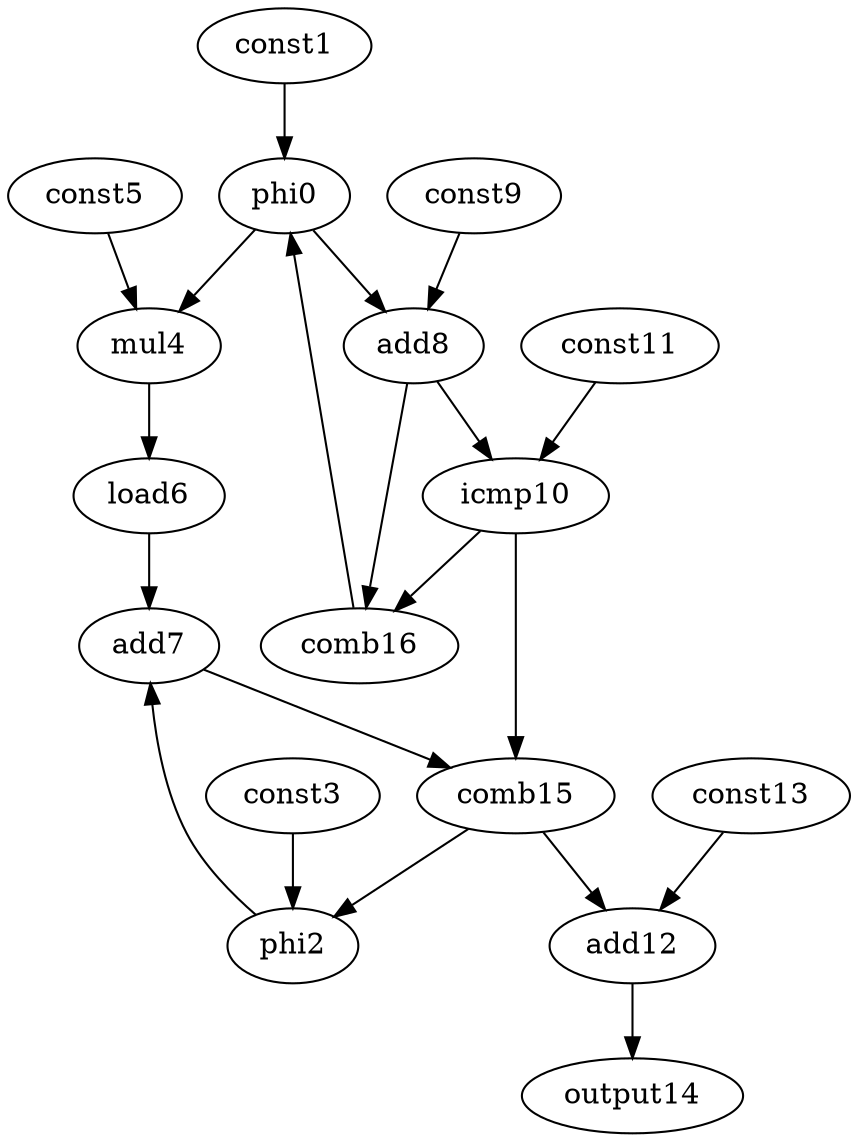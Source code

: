 digraph G {
phi0[opcode=phi];
const1[opcode=const][value=0];
phi2[opcode=phi];
const3[opcode=const][value=0];
mul4[opcode=mul];
const5[opcode=const][value=1];
load6[opcode=load];
add7[opcode=add];
add8[opcode=add];
const9[opcode=const][value=1];
icmp10[opcode=icmp][predicate=eq];
const11[opcode=const][value=10];
add12[opcode=add];
const13[opcode=const][value=1];
output14[opcode=output];
comb15[opcode=comb];
comb16[opcode=comb];
phi0->mul4[operand=1]; //phi->gep_mul
phi0->add8[operand=0]; //phi->add
phi2->add7[operand=1]; //phi->add
load6->add7[operand=0]; //load->add
comb15->phi2[operand=0]; //comb->phi
add7->comb15[operand=1]; //add->comb
add8->icmp10[operand=0]; //add->icmp
add8->comb16[operand=1]; //add->comb
icmp10->comb15[operand=0][br=T]; //icmp->comb
icmp10->comb16[operand=0][br=F]; //icmp->comb
add12->output14[operand=0]; //add->output
const1->phi0[operand=1]; //const->phi
const3->phi2[operand=1]; //const->phi
const5->mul4[operand=0]; //gep_const->gep_mul
mul4->load6[operand=0]; //gep_mul->load
const9->add8[operand=1]; //const->add
const11->icmp10[operand=1]; //const->icmp
const13->add12[operand=1]; //const->add
comb15->add12[operand=0]; //comb->add
comb16->phi0[operand=0]; //comb->phi
}
